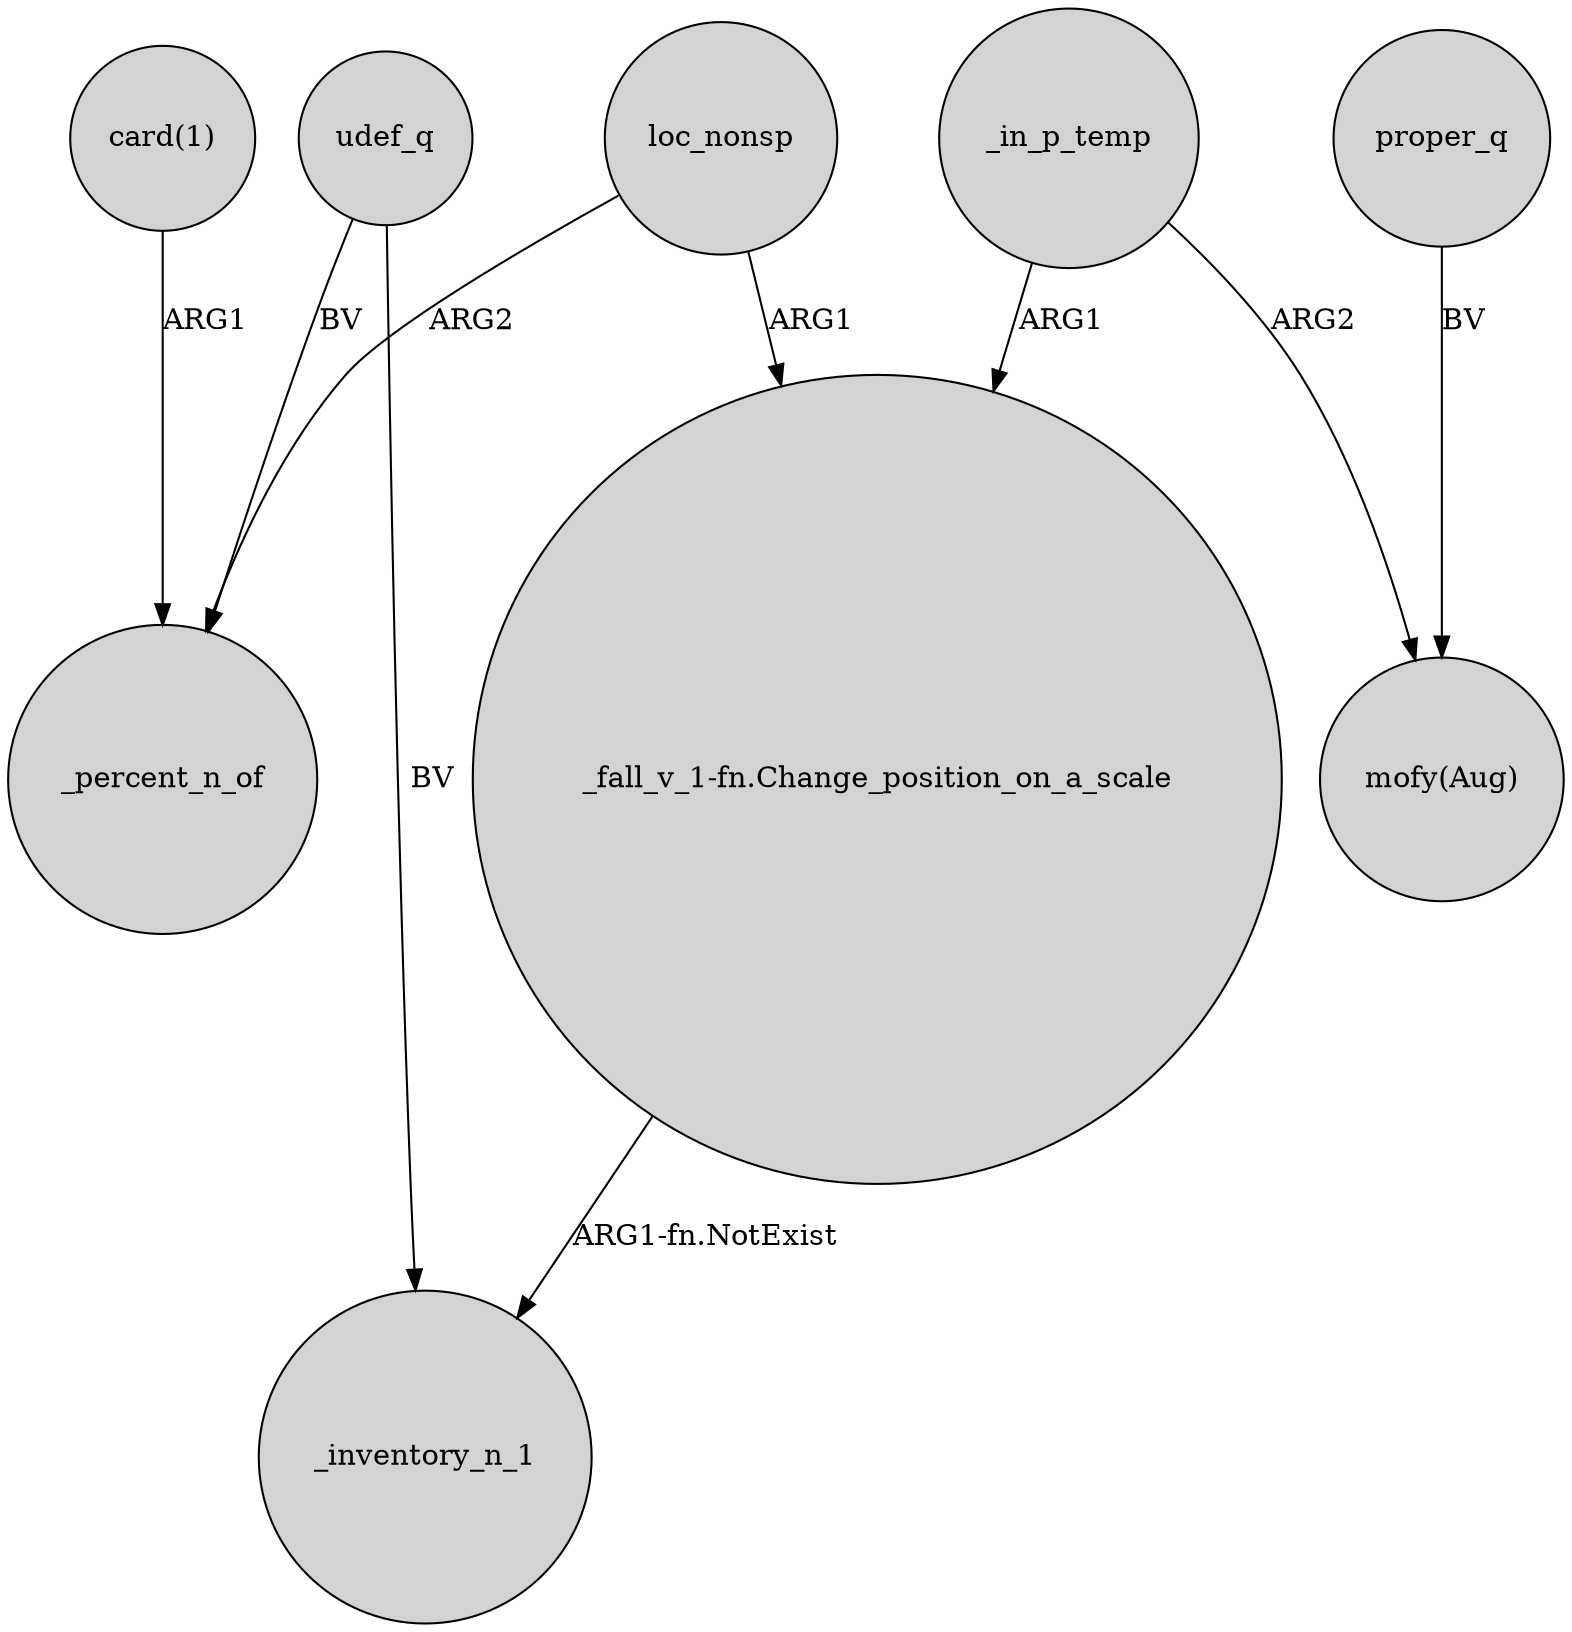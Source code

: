 digraph {
	node [shape=circle style=filled]
	"card(1)" -> _percent_n_of [label=ARG1]
	_in_p_temp -> "mofy(Aug)" [label=ARG2]
	_in_p_temp -> "_fall_v_1-fn.Change_position_on_a_scale" [label=ARG1]
	loc_nonsp -> "_fall_v_1-fn.Change_position_on_a_scale" [label=ARG1]
	udef_q -> _percent_n_of [label=BV]
	loc_nonsp -> _percent_n_of [label=ARG2]
	proper_q -> "mofy(Aug)" [label=BV]
	"_fall_v_1-fn.Change_position_on_a_scale" -> _inventory_n_1 [label="ARG1-fn.NotExist"]
	udef_q -> _inventory_n_1 [label=BV]
}
